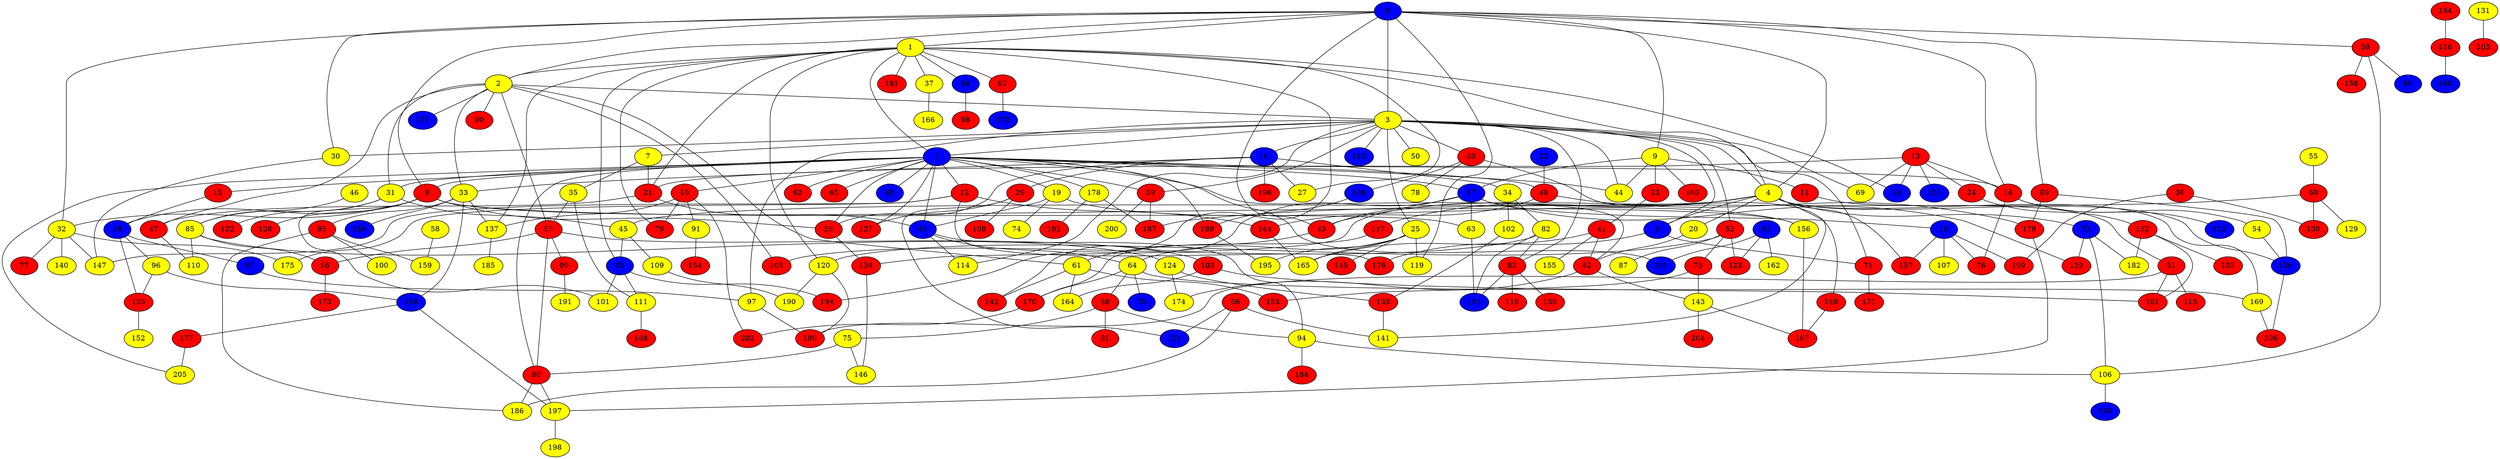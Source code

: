 graph {
0 [style = filled fillcolor = blue];
1 [style = filled fillcolor = yellow];
2 [style = filled fillcolor = yellow];
3 [style = filled fillcolor = yellow];
4 [style = filled fillcolor = yellow];
5 [style = filled fillcolor = blue];
6 [style = filled fillcolor = blue];
7 [style = filled fillcolor = yellow];
8 [style = filled fillcolor = red];
9 [style = filled fillcolor = yellow];
10 [style = filled fillcolor = red];
11 [style = filled fillcolor = red];
12 [style = filled fillcolor = red];
13 [style = filled fillcolor = red];
14 [style = filled fillcolor = red];
15 [style = filled fillcolor = red];
16 [style = filled fillcolor = blue];
17 [style = filled fillcolor = blue];
18 [style = filled fillcolor = blue];
19 [style = filled fillcolor = yellow];
20 [style = filled fillcolor = yellow];
21 [style = filled fillcolor = red];
22 [style = filled fillcolor = blue];
23 [style = filled fillcolor = red];
24 [style = filled fillcolor = red];
25 [style = filled fillcolor = yellow];
26 [style = filled fillcolor = red];
27 [style = filled fillcolor = yellow];
28 [style = filled fillcolor = blue];
29 [style = filled fillcolor = red];
30 [style = filled fillcolor = yellow];
31 [style = filled fillcolor = yellow];
32 [style = filled fillcolor = yellow];
33 [style = filled fillcolor = yellow];
34 [style = filled fillcolor = yellow];
35 [style = filled fillcolor = yellow];
36 [style = filled fillcolor = red];
37 [style = filled fillcolor = yellow];
38 [style = filled fillcolor = blue];
39 [style = filled fillcolor = red];
40 [style = filled fillcolor = red];
41 [style = filled fillcolor = red];
42 [style = filled fillcolor = red];
43 [style = filled fillcolor = red];
44 [style = filled fillcolor = yellow];
45 [style = filled fillcolor = yellow];
46 [style = filled fillcolor = yellow];
47 [style = filled fillcolor = red];
48 [style = filled fillcolor = red];
49 [style = filled fillcolor = blue];
50 [style = filled fillcolor = yellow];
51 [style = filled fillcolor = red];
52 [style = filled fillcolor = red];
53 [style = filled fillcolor = blue];
54 [style = filled fillcolor = yellow];
55 [style = filled fillcolor = yellow];
56 [style = filled fillcolor = red];
57 [style = filled fillcolor = red];
58 [style = filled fillcolor = yellow];
59 [style = filled fillcolor = red];
60 [style = filled fillcolor = red];
61 [style = filled fillcolor = yellow];
62 [style = filled fillcolor = red];
63 [style = filled fillcolor = yellow];
64 [style = filled fillcolor = yellow];
65 [style = filled fillcolor = red];
66 [style = filled fillcolor = blue];
67 [style = filled fillcolor = blue];
68 [style = filled fillcolor = red];
69 [style = filled fillcolor = yellow];
70 [style = filled fillcolor = blue];
71 [style = filled fillcolor = red];
72 [style = filled fillcolor = blue];
73 [style = filled fillcolor = red];
74 [style = filled fillcolor = yellow];
75 [style = filled fillcolor = yellow];
76 [style = filled fillcolor = red];
77 [style = filled fillcolor = red];
78 [style = filled fillcolor = yellow];
79 [style = filled fillcolor = red];
80 [style = filled fillcolor = red];
81 [style = filled fillcolor = red];
82 [style = filled fillcolor = yellow];
83 [style = filled fillcolor = red];
84 [style = filled fillcolor = blue];
85 [style = filled fillcolor = yellow];
86 [style = filled fillcolor = red];
87 [style = filled fillcolor = yellow];
88 [style = filled fillcolor = blue];
89 [style = filled fillcolor = red];
90 [style = filled fillcolor = red];
91 [style = filled fillcolor = yellow];
92 [style = filled fillcolor = red];
93 [style = filled fillcolor = blue];
94 [style = filled fillcolor = yellow];
95 [style = filled fillcolor = red];
96 [style = filled fillcolor = yellow];
97 [style = filled fillcolor = yellow];
98 [style = filled fillcolor = red];
99 [style = filled fillcolor = red];
100 [style = filled fillcolor = yellow];
101 [style = filled fillcolor = yellow];
102 [style = filled fillcolor = yellow];
103 [style = filled fillcolor = red];
104 [style = filled fillcolor = red];
105 [style = filled fillcolor = red];
106 [style = filled fillcolor = yellow];
107 [style = filled fillcolor = yellow];
108 [style = filled fillcolor = red];
109 [style = filled fillcolor = yellow];
110 [style = filled fillcolor = yellow];
111 [style = filled fillcolor = yellow];
112 [style = filled fillcolor = blue];
113 [style = filled fillcolor = blue];
114 [style = filled fillcolor = yellow];
115 [style = filled fillcolor = red];
116 [style = filled fillcolor = red];
117 [style = filled fillcolor = red];
118 [style = filled fillcolor = red];
119 [style = filled fillcolor = yellow];
120 [style = filled fillcolor = yellow];
121 [style = filled fillcolor = blue];
122 [style = filled fillcolor = red];
123 [style = filled fillcolor = red];
124 [style = filled fillcolor = yellow];
125 [style = filled fillcolor = blue];
126 [style = filled fillcolor = blue];
127 [style = filled fillcolor = red];
128 [style = filled fillcolor = red];
129 [style = filled fillcolor = yellow];
130 [style = filled fillcolor = red];
131 [style = filled fillcolor = yellow];
132 [style = filled fillcolor = red];
133 [style = filled fillcolor = red];
134 [style = filled fillcolor = red];
135 [style = filled fillcolor = red];
136 [style = filled fillcolor = red];
137 [style = filled fillcolor = yellow];
138 [style = filled fillcolor = red];
139 [style = filled fillcolor = red];
140 [style = filled fillcolor = yellow];
141 [style = filled fillcolor = yellow];
142 [style = filled fillcolor = red];
143 [style = filled fillcolor = yellow];
144 [style = filled fillcolor = red];
145 [style = filled fillcolor = red];
146 [style = filled fillcolor = yellow];
147 [style = filled fillcolor = yellow];
148 [style = filled fillcolor = blue];
149 [style = filled fillcolor = red];
150 [style = filled fillcolor = blue];
151 [style = filled fillcolor = blue];
152 [style = filled fillcolor = yellow];
153 [style = filled fillcolor = red];
154 [style = filled fillcolor = red];
155 [style = filled fillcolor = yellow];
156 [style = filled fillcolor = yellow];
157 [style = filled fillcolor = red];
158 [style = filled fillcolor = red];
159 [style = filled fillcolor = yellow];
160 [style = filled fillcolor = blue];
161 [style = filled fillcolor = red];
162 [style = filled fillcolor = yellow];
163 [style = filled fillcolor = red];
164 [style = filled fillcolor = yellow];
165 [style = filled fillcolor = yellow];
166 [style = filled fillcolor = yellow];
167 [style = filled fillcolor = red];
168 [style = filled fillcolor = red];
169 [style = filled fillcolor = yellow];
170 [style = filled fillcolor = red];
171 [style = filled fillcolor = red];
172 [style = filled fillcolor = blue];
173 [style = filled fillcolor = red];
174 [style = filled fillcolor = yellow];
175 [style = filled fillcolor = yellow];
176 [style = filled fillcolor = red];
177 [style = filled fillcolor = red];
178 [style = filled fillcolor = yellow];
179 [style = filled fillcolor = red];
180 [style = filled fillcolor = red];
181 [style = filled fillcolor = red];
182 [style = filled fillcolor = yellow];
183 [style = filled fillcolor = blue];
184 [style = filled fillcolor = red];
185 [style = filled fillcolor = yellow];
186 [style = filled fillcolor = yellow];
187 [style = filled fillcolor = red];
188 [style = filled fillcolor = blue];
189 [style = filled fillcolor = red];
190 [style = filled fillcolor = yellow];
191 [style = filled fillcolor = yellow];
192 [style = filled fillcolor = red];
193 [style = filled fillcolor = blue];
194 [style = filled fillcolor = red];
195 [style = filled fillcolor = yellow];
196 [style = filled fillcolor = red];
197 [style = filled fillcolor = yellow];
198 [style = filled fillcolor = yellow];
199 [style = filled fillcolor = red];
200 [style = filled fillcolor = yellow];
201 [style = filled fillcolor = blue];
202 [style = filled fillcolor = red];
203 [style = filled fillcolor = red];
204 [style = filled fillcolor = red];
205 [style = filled fillcolor = yellow];
206 [style = filled fillcolor = red];
0 -- 4;
0 -- 3;
0 -- 2;
0 -- 1;
0 -- 8;
0 -- 9;
0 -- 14;
0 -- 30;
0 -- 32;
0 -- 43;
0 -- 59;
0 -- 89;
0 -- 119;
1 -- 2;
1 -- 4;
1 -- 5;
1 -- 21;
1 -- 27;
1 -- 28;
1 -- 37;
1 -- 53;
1 -- 79;
1 -- 84;
1 -- 92;
1 -- 120;
1 -- 137;
1 -- 181;
1 -- 194;
2 -- 3;
2 -- 31;
2 -- 33;
2 -- 47;
2 -- 57;
2 -- 61;
2 -- 90;
2 -- 105;
2 -- 151;
3 -- 4;
3 -- 5;
3 -- 6;
3 -- 7;
3 -- 16;
3 -- 25;
3 -- 30;
3 -- 39;
3 -- 40;
3 -- 44;
3 -- 50;
3 -- 52;
3 -- 69;
3 -- 71;
3 -- 83;
3 -- 97;
3 -- 113;
3 -- 114;
4 -- 6;
4 -- 20;
4 -- 43;
4 -- 45;
4 -- 72;
4 -- 117;
4 -- 126;
4 -- 134;
4 -- 141;
4 -- 157;
4 -- 169;
5 -- 8;
5 -- 10;
5 -- 12;
5 -- 14;
5 -- 15;
5 -- 17;
5 -- 19;
5 -- 26;
5 -- 31;
5 -- 39;
5 -- 42;
5 -- 44;
5 -- 48;
5 -- 49;
5 -- 62;
5 -- 65;
5 -- 80;
5 -- 93;
5 -- 127;
5 -- 178;
5 -- 189;
5 -- 201;
5 -- 205;
6 -- 71;
6 -- 176;
7 -- 21;
7 -- 35;
8 -- 26;
8 -- 32;
8 -- 38;
8 -- 63;
8 -- 101;
8 -- 128;
8 -- 156;
9 -- 11;
9 -- 17;
9 -- 23;
9 -- 44;
9 -- 163;
10 -- 79;
10 -- 91;
10 -- 137;
10 -- 202;
11 -- 51;
12 -- 144;
12 -- 147;
12 -- 175;
12 -- 176;
13 -- 14;
13 -- 21;
13 -- 24;
13 -- 28;
13 -- 69;
13 -- 125;
14 -- 54;
14 -- 76;
14 -- 112;
15 -- 38;
16 -- 26;
16 -- 27;
16 -- 29;
16 -- 33;
16 -- 34;
16 -- 196;
17 -- 18;
17 -- 43;
17 -- 63;
17 -- 139;
17 -- 142;
18 -- 76;
18 -- 107;
18 -- 157;
18 -- 199;
19 -- 49;
19 -- 74;
19 -- 156;
20 -- 42;
21 -- 47;
21 -- 49;
22 -- 48;
23 -- 41;
24 -- 132;
25 -- 64;
25 -- 119;
25 -- 145;
25 -- 165;
25 -- 195;
26 -- 134;
29 -- 108;
29 -- 121;
29 -- 127;
30 -- 147;
31 -- 45;
31 -- 85;
31 -- 122;
32 -- 77;
32 -- 140;
32 -- 147;
32 -- 175;
33 -- 95;
33 -- 137;
33 -- 148;
33 -- 150;
34 -- 82;
34 -- 102;
35 -- 57;
35 -- 111;
36 -- 130;
36 -- 199;
37 -- 166;
38 -- 67;
38 -- 96;
38 -- 136;
39 -- 187;
39 -- 200;
40 -- 78;
40 -- 149;
40 -- 188;
41 -- 42;
41 -- 155;
41 -- 165;
42 -- 143;
42 -- 174;
43 -- 61;
45 -- 53;
45 -- 109;
46 -- 85;
47 -- 110;
48 -- 144;
48 -- 179;
49 -- 64;
49 -- 94;
49 -- 114;
51 -- 115;
51 -- 161;
51 -- 180;
52 -- 73;
52 -- 87;
52 -- 120;
52 -- 123;
53 -- 101;
53 -- 111;
53 -- 194;
54 -- 126;
55 -- 60;
56 -- 121;
56 -- 141;
56 -- 186;
57 -- 80;
57 -- 86;
57 -- 99;
57 -- 103;
58 -- 159;
59 -- 66;
59 -- 106;
59 -- 158;
60 -- 129;
60 -- 130;
60 -- 187;
61 -- 142;
61 -- 153;
61 -- 164;
63 -- 183;
64 -- 68;
64 -- 70;
64 -- 169;
64 -- 170;
67 -- 97;
68 -- 75;
68 -- 81;
68 -- 94;
71 -- 171;
72 -- 106;
72 -- 139;
72 -- 182;
73 -- 143;
73 -- 153;
75 -- 80;
75 -- 146;
80 -- 186;
80 -- 197;
82 -- 83;
82 -- 105;
82 -- 183;
83 -- 118;
83 -- 138;
83 -- 183;
84 -- 98;
85 -- 86;
85 -- 110;
85 -- 124;
86 -- 173;
88 -- 123;
88 -- 162;
88 -- 201;
89 -- 126;
89 -- 179;
91 -- 154;
92 -- 172;
94 -- 106;
94 -- 184;
95 -- 100;
95 -- 159;
95 -- 186;
96 -- 136;
96 -- 148;
97 -- 180;
99 -- 191;
102 -- 133;
103 -- 161;
103 -- 164;
104 -- 116;
106 -- 193;
109 -- 190;
111 -- 168;
116 -- 160;
117 -- 170;
120 -- 180;
120 -- 190;
124 -- 133;
124 -- 174;
126 -- 206;
131 -- 203;
132 -- 135;
132 -- 161;
132 -- 182;
133 -- 141;
134 -- 146;
136 -- 152;
137 -- 185;
143 -- 167;
143 -- 204;
144 -- 165;
148 -- 177;
148 -- 197;
149 -- 167;
156 -- 167;
169 -- 206;
170 -- 202;
177 -- 205;
178 -- 187;
178 -- 192;
179 -- 197;
188 -- 189;
189 -- 195;
197 -- 198;
}
